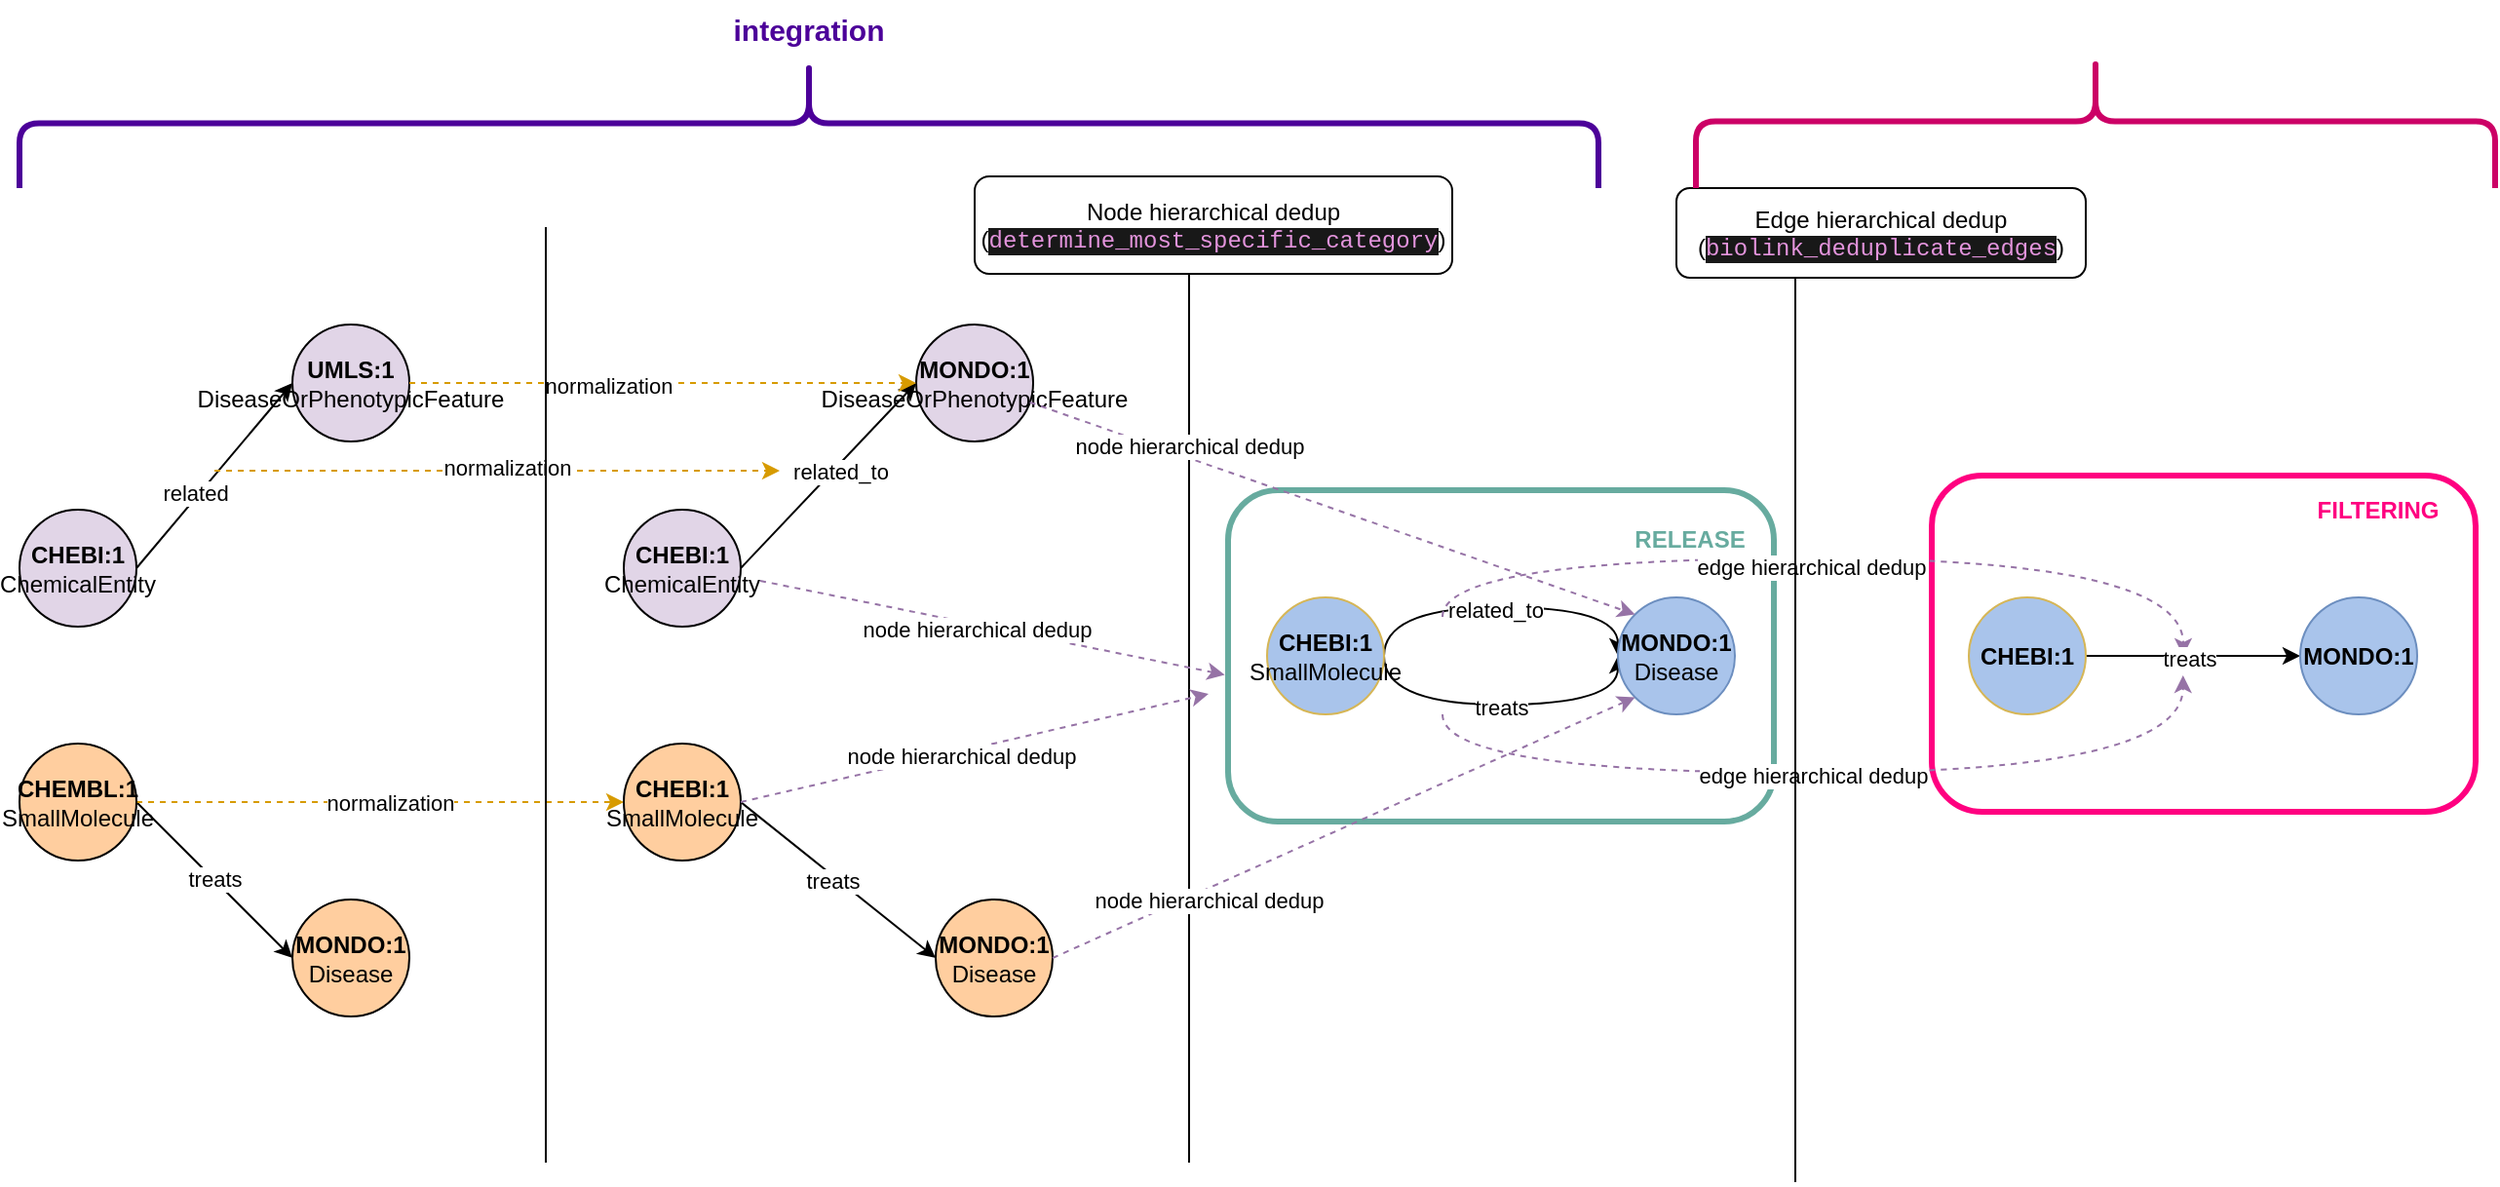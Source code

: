 <mxfile>
    <diagram name="Page-1" id="EOQ1mQuRTkzZq5WZiUtS">
        <mxGraphModel dx="468" dy="-599" grid="1" gridSize="10" guides="1" tooltips="1" connect="1" arrows="1" fold="1" page="1" pageScale="1" pageWidth="827" pageHeight="1169" math="0" shadow="0">
            <root>
                <mxCell id="0"/>
                <mxCell id="1" parent="0"/>
                <mxCell id="XqBBn5qqIs2NIF__hwd7-95" value="" style="rounded=1;whiteSpace=wrap;html=1;fillColor=none;fontColor=#333333;strokeColor=#67AB9F;strokeWidth=3;" parent="1" vertex="1">
                    <mxGeometry x="650" y="1441.5" width="280" height="170" as="geometry"/>
                </mxCell>
                <mxCell id="XqBBn5qqIs2NIF__hwd7-96" style="rounded=0;orthogonalLoop=1;jettySize=auto;html=1;exitX=1;exitY=0.5;exitDx=0;exitDy=0;entryX=0;entryY=0.5;entryDx=0;entryDy=0;" parent="1" source="XqBBn5qqIs2NIF__hwd7-98" target="XqBBn5qqIs2NIF__hwd7-99" edge="1">
                    <mxGeometry relative="1" as="geometry">
                        <mxPoint x="151.842" y="1430.571" as="targetPoint"/>
                    </mxGeometry>
                </mxCell>
                <mxCell id="XqBBn5qqIs2NIF__hwd7-97" value="related" style="edgeLabel;html=1;align=center;verticalAlign=middle;resizable=0;points=[];" parent="XqBBn5qqIs2NIF__hwd7-96" vertex="1" connectable="0">
                    <mxGeometry x="-0.208" y="2" relative="1" as="geometry">
                        <mxPoint as="offset"/>
                    </mxGeometry>
                </mxCell>
                <mxCell id="XqBBn5qqIs2NIF__hwd7-98" value="CHEBI:1&lt;div&gt;&lt;span style=&quot;font-weight: normal;&quot;&gt;ChemicalEntity&lt;/span&gt;&lt;/div&gt;" style="ellipse;whiteSpace=wrap;html=1;aspect=fixed;fillColor=#E1D5E7;strokeColor=#000000;fontStyle=1" parent="1" vertex="1">
                    <mxGeometry x="30" y="1451.5" width="60" height="60" as="geometry"/>
                </mxCell>
                <mxCell id="XqBBn5qqIs2NIF__hwd7-99" value="UMLS:1&lt;div&gt;&lt;span style=&quot;font-family: sans-serif; font-weight: 400; text-align: start; text-wrap-mode: nowrap;&quot;&gt;DiseaseOrPhenotypicFeature&lt;/span&gt;&lt;/div&gt;" style="ellipse;whiteSpace=wrap;html=1;aspect=fixed;fillColor=#E1D5E7;strokeColor=#000000;fontStyle=1" parent="1" vertex="1">
                    <mxGeometry x="170" y="1356.5" width="60" height="60" as="geometry"/>
                </mxCell>
                <mxCell id="XqBBn5qqIs2NIF__hwd7-100" value="treats" style="rounded=0;orthogonalLoop=1;jettySize=auto;html=1;exitX=1;exitY=0.5;exitDx=0;exitDy=0;entryX=0;entryY=0.5;entryDx=0;entryDy=0;" parent="1" source="XqBBn5qqIs2NIF__hwd7-103" target="XqBBn5qqIs2NIF__hwd7-104" edge="1">
                    <mxGeometry relative="1" as="geometry"/>
                </mxCell>
                <mxCell id="XqBBn5qqIs2NIF__hwd7-101" style="edgeStyle=none;rounded=0;orthogonalLoop=1;jettySize=auto;html=1;exitX=1;exitY=0.5;exitDx=0;exitDy=0;entryX=0;entryY=0.5;entryDx=0;entryDy=0;fillColor=#ffe6cc;strokeColor=#d79b00;dashed=1;" parent="1" source="XqBBn5qqIs2NIF__hwd7-103" target="XqBBn5qqIs2NIF__hwd7-111" edge="1">
                    <mxGeometry relative="1" as="geometry"/>
                </mxCell>
                <mxCell id="XqBBn5qqIs2NIF__hwd7-102" value="normalization" style="edgeLabel;html=1;align=center;verticalAlign=middle;resizable=0;points=[];" parent="XqBBn5qqIs2NIF__hwd7-101" vertex="1" connectable="0">
                    <mxGeometry x="-0.026" y="3" relative="1" as="geometry">
                        <mxPoint x="8" y="3" as="offset"/>
                    </mxGeometry>
                </mxCell>
                <mxCell id="XqBBn5qqIs2NIF__hwd7-103" value="CHEMBL:1&lt;div&gt;&lt;span style=&quot;font-weight: normal;&quot;&gt;SmallMolecule&lt;/span&gt;&lt;/div&gt;" style="ellipse;whiteSpace=wrap;html=1;aspect=fixed;fillColor=#FFCE9F;strokeColor=#000000;fontStyle=1" parent="1" vertex="1">
                    <mxGeometry x="30" y="1571.5" width="60" height="60" as="geometry"/>
                </mxCell>
                <mxCell id="XqBBn5qqIs2NIF__hwd7-104" value="MONDO:1&lt;div&gt;&lt;span style=&quot;font-weight: 400;&quot;&gt;Disease&lt;/span&gt;&lt;/div&gt;" style="ellipse;whiteSpace=wrap;html=1;aspect=fixed;fillColor=#FFCE9F;strokeColor=#000000;fontStyle=1" parent="1" vertex="1">
                    <mxGeometry x="170" y="1651.5" width="60" height="60" as="geometry"/>
                </mxCell>
                <mxCell id="XqBBn5qqIs2NIF__hwd7-105" style="rounded=0;orthogonalLoop=1;jettySize=auto;html=1;exitX=1;exitY=0.5;exitDx=0;exitDy=0;entryX=0;entryY=0.5;entryDx=0;entryDy=0;" parent="1" source="XqBBn5qqIs2NIF__hwd7-107" target="XqBBn5qqIs2NIF__hwd7-108" edge="1">
                    <mxGeometry relative="1" as="geometry">
                        <mxPoint x="461.842" y="1430.571" as="targetPoint"/>
                    </mxGeometry>
                </mxCell>
                <mxCell id="XqBBn5qqIs2NIF__hwd7-106" value="related_to" style="edgeLabel;html=1;align=center;verticalAlign=middle;resizable=0;points=[];" parent="XqBBn5qqIs2NIF__hwd7-105" vertex="1" connectable="0">
                    <mxGeometry x="0.082" y="-2" relative="1" as="geometry">
                        <mxPoint as="offset"/>
                    </mxGeometry>
                </mxCell>
                <mxCell id="XqBBn5qqIs2NIF__hwd7-107" value="CHEBI:1&lt;div&gt;&lt;span style=&quot;font-weight: 400;&quot;&gt;ChemicalEntity&lt;/span&gt;&lt;/div&gt;" style="ellipse;whiteSpace=wrap;html=1;aspect=fixed;fillColor=#E1D5E7;strokeColor=#000000;fontStyle=1" parent="1" vertex="1">
                    <mxGeometry x="340" y="1451.5" width="60" height="60" as="geometry"/>
                </mxCell>
                <mxCell id="XqBBn5qqIs2NIF__hwd7-108" value="MONDO:1&lt;div&gt;&lt;span style=&quot;font-family: sans-serif; font-weight: 400; text-align: start; text-wrap-mode: nowrap;&quot;&gt;DiseaseOrPhenotypicFeature&lt;/span&gt;&lt;/div&gt;" style="ellipse;whiteSpace=wrap;html=1;aspect=fixed;fillColor=#E1D5E7;strokeColor=#000000;fontStyle=1" parent="1" vertex="1">
                    <mxGeometry x="490" y="1356.5" width="60" height="60" as="geometry"/>
                </mxCell>
                <mxCell id="XqBBn5qqIs2NIF__hwd7-109" style="rounded=0;orthogonalLoop=1;jettySize=auto;html=1;exitX=1;exitY=0.5;exitDx=0;exitDy=0;entryX=0;entryY=0.5;entryDx=0;entryDy=0;" parent="1" source="XqBBn5qqIs2NIF__hwd7-111" target="XqBBn5qqIs2NIF__hwd7-112" edge="1">
                    <mxGeometry relative="1" as="geometry"/>
                </mxCell>
                <mxCell id="XqBBn5qqIs2NIF__hwd7-110" value="treats" style="edgeLabel;html=1;align=center;verticalAlign=middle;resizable=0;points=[];" parent="XqBBn5qqIs2NIF__hwd7-109" vertex="1" connectable="0">
                    <mxGeometry x="-0.041" y="-2" relative="1" as="geometry">
                        <mxPoint as="offset"/>
                    </mxGeometry>
                </mxCell>
                <mxCell id="XqBBn5qqIs2NIF__hwd7-111" value="CHEBI:1&lt;div&gt;&lt;span style=&quot;font-weight: 400;&quot;&gt;SmallMolecule&lt;/span&gt;&lt;/div&gt;" style="ellipse;whiteSpace=wrap;html=1;aspect=fixed;fillColor=#FFCE9F;strokeColor=#000000;fontStyle=1" parent="1" vertex="1">
                    <mxGeometry x="340" y="1571.5" width="60" height="60" as="geometry"/>
                </mxCell>
                <mxCell id="XqBBn5qqIs2NIF__hwd7-112" value="MONDO:1&lt;div&gt;&lt;span style=&quot;font-weight: 400;&quot;&gt;Disease&lt;/span&gt;&lt;/div&gt;" style="ellipse;whiteSpace=wrap;html=1;aspect=fixed;fillColor=#FFCE9F;strokeColor=#000000;fontStyle=1" parent="1" vertex="1">
                    <mxGeometry x="500" y="1651.5" width="60" height="60" as="geometry"/>
                </mxCell>
                <mxCell id="XqBBn5qqIs2NIF__hwd7-113" style="rounded=0;orthogonalLoop=1;jettySize=auto;html=1;exitX=1;exitY=0.5;exitDx=0;exitDy=0;entryX=0;entryY=0.5;entryDx=0;entryDy=0;edgeStyle=orthogonalEdgeStyle;curved=1;" parent="1" source="XqBBn5qqIs2NIF__hwd7-117" target="XqBBn5qqIs2NIF__hwd7-118" edge="1">
                    <mxGeometry relative="1" as="geometry">
                        <mxPoint x="921.842" y="1405.571" as="targetPoint"/>
                        <Array as="points">
                            <mxPoint x="730" y="1501.5"/>
                            <mxPoint x="850" y="1501.5"/>
                        </Array>
                    </mxGeometry>
                </mxCell>
                <mxCell id="XqBBn5qqIs2NIF__hwd7-114" value="related_to" style="edgeLabel;html=1;align=center;verticalAlign=middle;resizable=0;points=[];" parent="XqBBn5qqIs2NIF__hwd7-113" vertex="1" connectable="0">
                    <mxGeometry x="-0.044" y="-1" relative="1" as="geometry">
                        <mxPoint as="offset"/>
                    </mxGeometry>
                </mxCell>
                <mxCell id="XqBBn5qqIs2NIF__hwd7-115" style="edgeStyle=orthogonalEdgeStyle;rounded=0;orthogonalLoop=1;jettySize=auto;html=1;exitX=1;exitY=0.5;exitDx=0;exitDy=0;entryX=0;entryY=0.5;entryDx=0;entryDy=0;curved=1;" parent="1" source="XqBBn5qqIs2NIF__hwd7-117" target="XqBBn5qqIs2NIF__hwd7-118" edge="1">
                    <mxGeometry relative="1" as="geometry">
                        <Array as="points">
                            <mxPoint x="730" y="1551.5"/>
                            <mxPoint x="850" y="1551.5"/>
                        </Array>
                    </mxGeometry>
                </mxCell>
                <mxCell id="XqBBn5qqIs2NIF__hwd7-116" value="treats" style="edgeLabel;html=1;align=center;verticalAlign=middle;resizable=0;points=[];" parent="XqBBn5qqIs2NIF__hwd7-115" vertex="1" connectable="0">
                    <mxGeometry x="-0.008" y="-1" relative="1" as="geometry">
                        <mxPoint as="offset"/>
                    </mxGeometry>
                </mxCell>
                <mxCell id="XqBBn5qqIs2NIF__hwd7-117" value="CHEBI:1&lt;div&gt;&lt;span style=&quot;font-weight: 400;&quot;&gt;SmallMolecule&lt;/span&gt;&lt;/div&gt;" style="ellipse;whiteSpace=wrap;html=1;aspect=fixed;fillColor=#A9C4EB;strokeColor=#d6b656;fontStyle=1" parent="1" vertex="1">
                    <mxGeometry x="670" y="1496.5" width="60" height="60" as="geometry"/>
                </mxCell>
                <mxCell id="XqBBn5qqIs2NIF__hwd7-118" value="MONDO:1&lt;div&gt;&lt;span style=&quot;font-weight: 400;&quot;&gt;Disease&lt;/span&gt;&lt;/div&gt;" style="ellipse;whiteSpace=wrap;html=1;aspect=fixed;fillColor=#A9C4EB;strokeColor=#6c8ebf;fontStyle=1" parent="1" vertex="1">
                    <mxGeometry x="850" y="1496.5" width="60" height="60" as="geometry"/>
                </mxCell>
                <mxCell id="XqBBn5qqIs2NIF__hwd7-119" style="edgeStyle=none;rounded=0;orthogonalLoop=1;jettySize=auto;html=1;exitX=1;exitY=0.5;exitDx=0;exitDy=0;fillColor=#ffe6cc;strokeColor=#d79b00;dashed=1;entryX=0;entryY=0.5;entryDx=0;entryDy=0;" parent="1" source="XqBBn5qqIs2NIF__hwd7-99" target="XqBBn5qqIs2NIF__hwd7-108" edge="1">
                    <mxGeometry relative="1" as="geometry">
                        <mxPoint x="220" y="1401.5" as="sourcePoint"/>
                        <mxPoint x="460" y="1431.5" as="targetPoint"/>
                    </mxGeometry>
                </mxCell>
                <mxCell id="XqBBn5qqIs2NIF__hwd7-120" value="normalization" style="edgeLabel;html=1;align=center;verticalAlign=middle;resizable=0;points=[];" parent="XqBBn5qqIs2NIF__hwd7-119" vertex="1" connectable="0">
                    <mxGeometry x="-0.221" y="-1" relative="1" as="geometry">
                        <mxPoint as="offset"/>
                    </mxGeometry>
                </mxCell>
                <mxCell id="XqBBn5qqIs2NIF__hwd7-121" style="edgeStyle=none;rounded=0;orthogonalLoop=1;jettySize=auto;html=1;fillColor=#ffe6cc;strokeColor=#d79b00;dashed=1;" parent="1" edge="1">
                    <mxGeometry relative="1" as="geometry">
                        <mxPoint x="130" y="1431.5" as="sourcePoint"/>
                        <mxPoint x="420" y="1431.5" as="targetPoint"/>
                    </mxGeometry>
                </mxCell>
                <mxCell id="XqBBn5qqIs2NIF__hwd7-122" value="normalization" style="edgeLabel;html=1;align=center;verticalAlign=middle;resizable=0;points=[];" parent="XqBBn5qqIs2NIF__hwd7-121" vertex="1" connectable="0">
                    <mxGeometry x="-0.11" y="2" relative="1" as="geometry">
                        <mxPoint x="21" as="offset"/>
                    </mxGeometry>
                </mxCell>
                <mxCell id="XqBBn5qqIs2NIF__hwd7-123" value="" style="rounded=1;whiteSpace=wrap;html=1;fillColor=none;strokeColor=#FF0080;strokeWidth=3;" parent="1" vertex="1">
                    <mxGeometry x="1011" y="1434" width="279" height="172.5" as="geometry"/>
                </mxCell>
                <mxCell id="XqBBn5qqIs2NIF__hwd7-124" value="&lt;b&gt;&lt;font style=&quot;&quot;&gt;FILTERING&lt;/font&gt;&lt;/b&gt;" style="text;html=1;align=center;verticalAlign=middle;whiteSpace=wrap;rounded=0;fontColor=#FF0080;" parent="1" vertex="1">
                    <mxGeometry x="1210" y="1436.5" width="60" height="30" as="geometry"/>
                </mxCell>
                <mxCell id="XqBBn5qqIs2NIF__hwd7-125" value="" style="endArrow=classic;html=1;rounded=0;dashed=1;fillColor=#e1d5e7;strokeColor=#9673a6;edgeStyle=orthogonalEdgeStyle;curved=1;" parent="1" edge="1">
                    <mxGeometry width="50" height="50" relative="1" as="geometry">
                        <mxPoint x="760" y="1506.5" as="sourcePoint"/>
                        <mxPoint x="1140" y="1526.5" as="targetPoint"/>
                        <Array as="points">
                            <mxPoint x="760" y="1476.5"/>
                        </Array>
                    </mxGeometry>
                </mxCell>
                <mxCell id="XqBBn5qqIs2NIF__hwd7-126" value="edge hierarchical dedup" style="edgeLabel;html=1;align=center;verticalAlign=middle;resizable=0;points=[];" parent="XqBBn5qqIs2NIF__hwd7-125" vertex="1" connectable="0">
                    <mxGeometry x="-0.052" y="-4" relative="1" as="geometry">
                        <mxPoint x="1" as="offset"/>
                    </mxGeometry>
                </mxCell>
                <mxCell id="XqBBn5qqIs2NIF__hwd7-127" style="rounded=0;orthogonalLoop=1;jettySize=auto;html=1;exitX=1;exitY=0.5;exitDx=0;exitDy=0;entryX=0;entryY=0.5;entryDx=0;entryDy=0;" parent="1" source="XqBBn5qqIs2NIF__hwd7-129" target="XqBBn5qqIs2NIF__hwd7-130" edge="1">
                    <mxGeometry relative="1" as="geometry">
                        <mxPoint x="1271.842" y="1405.571" as="targetPoint"/>
                    </mxGeometry>
                </mxCell>
                <mxCell id="XqBBn5qqIs2NIF__hwd7-128" value="treats" style="edgeLabel;html=1;align=center;verticalAlign=middle;resizable=0;points=[];" parent="XqBBn5qqIs2NIF__hwd7-127" vertex="1" connectable="0">
                    <mxGeometry x="-0.044" y="-1" relative="1" as="geometry">
                        <mxPoint as="offset"/>
                    </mxGeometry>
                </mxCell>
                <mxCell id="XqBBn5qqIs2NIF__hwd7-129" value="CHEBI:1" style="ellipse;whiteSpace=wrap;html=1;aspect=fixed;fillColor=#A9C4EB;strokeColor=#d6b656;fontStyle=1" parent="1" vertex="1">
                    <mxGeometry x="1030" y="1496.5" width="60" height="60" as="geometry"/>
                </mxCell>
                <mxCell id="XqBBn5qqIs2NIF__hwd7-130" value="MONDO:1" style="ellipse;whiteSpace=wrap;html=1;aspect=fixed;fillColor=#A9C4EB;strokeColor=#6c8ebf;fontStyle=1" parent="1" vertex="1">
                    <mxGeometry x="1200" y="1496.5" width="60" height="60" as="geometry"/>
                </mxCell>
                <mxCell id="XqBBn5qqIs2NIF__hwd7-131" value="" style="endArrow=classic;html=1;rounded=0;dashed=1;fillColor=#e1d5e7;strokeColor=#9673a6;edgeStyle=orthogonalEdgeStyle;curved=1;entryX=0.462;entryY=0.594;entryDx=0;entryDy=0;entryPerimeter=0;" parent="1" target="XqBBn5qqIs2NIF__hwd7-123" edge="1">
                    <mxGeometry width="50" height="50" relative="1" as="geometry">
                        <mxPoint x="760" y="1556.5" as="sourcePoint"/>
                        <mxPoint x="1080" y="1536.5" as="targetPoint"/>
                        <Array as="points">
                            <mxPoint x="760" y="1586.5"/>
                            <mxPoint x="1140" y="1586.5"/>
                        </Array>
                    </mxGeometry>
                </mxCell>
                <mxCell id="XqBBn5qqIs2NIF__hwd7-132" value="edge hierarchical dedup" style="edgeLabel;html=1;align=center;verticalAlign=middle;resizable=0;points=[];" parent="XqBBn5qqIs2NIF__hwd7-131" vertex="1" connectable="0">
                    <mxGeometry x="-0.116" y="-1" relative="1" as="geometry">
                        <mxPoint x="16" as="offset"/>
                    </mxGeometry>
                </mxCell>
                <mxCell id="XqBBn5qqIs2NIF__hwd7-133" value="" style="endArrow=none;html=1;rounded=0;" parent="1" edge="1">
                    <mxGeometry width="50" height="50" relative="1" as="geometry">
                        <mxPoint x="300" y="1786.5" as="sourcePoint"/>
                        <mxPoint x="300" y="1306.5" as="targetPoint"/>
                    </mxGeometry>
                </mxCell>
                <mxCell id="XqBBn5qqIs2NIF__hwd7-134" value="" style="endArrow=none;html=1;rounded=0;" parent="1" edge="1">
                    <mxGeometry width="50" height="50" relative="1" as="geometry">
                        <mxPoint x="630" y="1786.5" as="sourcePoint"/>
                        <mxPoint x="630" y="1306.5" as="targetPoint"/>
                    </mxGeometry>
                </mxCell>
                <mxCell id="XqBBn5qqIs2NIF__hwd7-135" value="" style="endArrow=none;html=1;rounded=0;" parent="1" edge="1">
                    <mxGeometry width="50" height="50" relative="1" as="geometry">
                        <mxPoint x="941" y="1796.5" as="sourcePoint"/>
                        <mxPoint x="941" y="1316.5" as="targetPoint"/>
                    </mxGeometry>
                </mxCell>
                <mxCell id="XqBBn5qqIs2NIF__hwd7-136" value="Node hierarchical dedup&lt;div&gt;(&lt;span style=&quot;color: rgb(227, 148, 220); background-color: rgb(24, 24, 24); font-family: Menlo, Monaco, &amp;quot;Courier New&amp;quot;, monospace; white-space: pre;&quot;&gt;determine_most_specific_category&lt;/span&gt;&lt;span style=&quot;background-color: transparent; color: light-dark(rgb(0, 0, 0), rgb(255, 255, 255));&quot;&gt;)&lt;/span&gt;&lt;br&gt;&lt;/div&gt;" style="rounded=1;whiteSpace=wrap;html=1;" parent="1" vertex="1">
                    <mxGeometry x="520" y="1280.5" width="245" height="50" as="geometry"/>
                </mxCell>
                <mxCell id="XqBBn5qqIs2NIF__hwd7-137" value="&lt;b&gt;&lt;font style=&quot;color: rgb(103, 171, 159);&quot;&gt;RELEASE&lt;/font&gt;&lt;/b&gt;" style="text;html=1;align=center;verticalAlign=middle;whiteSpace=wrap;rounded=0;" parent="1" vertex="1">
                    <mxGeometry x="857" y="1451.5" width="60" height="30" as="geometry"/>
                </mxCell>
                <mxCell id="XqBBn5qqIs2NIF__hwd7-138" value="Edge hierarchical dedup&lt;div&gt;(&lt;span style=&quot;color: rgb(227, 148, 220); background-color: rgb(24, 24, 24); font-family: Menlo, Monaco, &amp;quot;Courier New&amp;quot;, monospace; white-space: pre;&quot;&gt;biolink_deduplicate_edges&lt;/span&gt;&lt;span style=&quot;background-color: transparent; color: light-dark(rgb(0, 0, 0), rgb(255, 255, 255));&quot;&gt;)&lt;/span&gt;&lt;br&gt;&lt;/div&gt;" style="rounded=1;whiteSpace=wrap;html=1;" parent="1" vertex="1">
                    <mxGeometry x="880" y="1286.5" width="210" height="46" as="geometry"/>
                </mxCell>
                <mxCell id="XqBBn5qqIs2NIF__hwd7-139" value="" style="shape=curlyBracket;whiteSpace=wrap;html=1;rounded=1;labelPosition=left;verticalLabelPosition=middle;align=center;verticalAlign=middle;direction=south;fontColor=#4C0099;strokeColor=light-dark(#4c0099, #ededed);strokeWidth=3;" parent="1" vertex="1">
                    <mxGeometry x="30" y="1220" width="810" height="66.5" as="geometry"/>
                </mxCell>
                <mxCell id="XqBBn5qqIs2NIF__hwd7-140" value="integration" style="text;html=1;align=center;verticalAlign=middle;whiteSpace=wrap;rounded=0;fontSize=15;fontStyle=1;fontColor=#4C0099;" parent="1" vertex="1">
                    <mxGeometry x="405" y="1190" width="60" height="30" as="geometry"/>
                </mxCell>
                <mxCell id="XqBBn5qqIs2NIF__hwd7-141" value="" style="shape=curlyBracket;whiteSpace=wrap;html=1;rounded=1;labelPosition=left;verticalLabelPosition=middle;align=center;verticalAlign=middle;direction=south;fontColor=#4C0099;strokeColor=light-dark(#CC0066,#EDEDED);strokeWidth=3;" parent="1" vertex="1">
                    <mxGeometry x="890" y="1218" width="410" height="68.5" as="geometry"/>
                </mxCell>
                <mxCell id="XqBBn5qqIs2NIF__hwd7-142" style="edgeStyle=none;rounded=0;orthogonalLoop=1;jettySize=auto;html=1;entryX=-0.006;entryY=0.557;entryDx=0;entryDy=0;fillColor=#e1d5e7;strokeColor=#9673a6;dashed=1;entryPerimeter=0;" parent="1" target="XqBBn5qqIs2NIF__hwd7-95" edge="1">
                    <mxGeometry relative="1" as="geometry">
                        <mxPoint x="410" y="1488" as="sourcePoint"/>
                        <mxPoint x="540" y="1260.5" as="targetPoint"/>
                    </mxGeometry>
                </mxCell>
                <mxCell id="XqBBn5qqIs2NIF__hwd7-143" value="node hierarchical dedup" style="edgeLabel;html=1;align=center;verticalAlign=middle;resizable=0;points=[];" parent="XqBBn5qqIs2NIF__hwd7-142" vertex="1" connectable="0">
                    <mxGeometry x="-0.065" y="-2" relative="1" as="geometry">
                        <mxPoint as="offset"/>
                    </mxGeometry>
                </mxCell>
                <mxCell id="XqBBn5qqIs2NIF__hwd7-144" style="edgeStyle=none;rounded=0;orthogonalLoop=1;jettySize=auto;html=1;entryX=0;entryY=0;entryDx=0;entryDy=0;fillColor=#e1d5e7;strokeColor=#9673a6;dashed=1;" parent="1" source="XqBBn5qqIs2NIF__hwd7-108" target="XqBBn5qqIs2NIF__hwd7-118" edge="1">
                    <mxGeometry relative="1" as="geometry">
                        <mxPoint x="420" y="1498" as="sourcePoint"/>
                        <mxPoint x="658" y="1546" as="targetPoint"/>
                    </mxGeometry>
                </mxCell>
                <mxCell id="XqBBn5qqIs2NIF__hwd7-145" value="node hierarchical dedup" style="edgeLabel;html=1;align=center;verticalAlign=middle;resizable=0;points=[];" parent="XqBBn5qqIs2NIF__hwd7-144" vertex="1" connectable="0">
                    <mxGeometry x="-0.065" y="-2" relative="1" as="geometry">
                        <mxPoint x="-63" y="-31" as="offset"/>
                    </mxGeometry>
                </mxCell>
                <mxCell id="XqBBn5qqIs2NIF__hwd7-146" style="edgeStyle=none;rounded=0;orthogonalLoop=1;jettySize=auto;html=1;fillColor=#e1d5e7;strokeColor=#9673a6;dashed=1;exitX=1;exitY=0.5;exitDx=0;exitDy=0;" parent="1" source="XqBBn5qqIs2NIF__hwd7-111" edge="1">
                    <mxGeometry relative="1" as="geometry">
                        <mxPoint x="420" y="1498" as="sourcePoint"/>
                        <mxPoint x="640" y="1546" as="targetPoint"/>
                    </mxGeometry>
                </mxCell>
                <mxCell id="XqBBn5qqIs2NIF__hwd7-147" value="node hierarchical dedup" style="edgeLabel;html=1;align=center;verticalAlign=middle;resizable=0;points=[];" parent="XqBBn5qqIs2NIF__hwd7-146" vertex="1" connectable="0">
                    <mxGeometry x="-0.065" y="-2" relative="1" as="geometry">
                        <mxPoint as="offset"/>
                    </mxGeometry>
                </mxCell>
                <mxCell id="XqBBn5qqIs2NIF__hwd7-148" style="edgeStyle=none;rounded=0;orthogonalLoop=1;jettySize=auto;html=1;fillColor=#e1d5e7;strokeColor=#9673a6;dashed=1;exitX=1;exitY=0.5;exitDx=0;exitDy=0;entryX=0;entryY=1;entryDx=0;entryDy=0;" parent="1" source="XqBBn5qqIs2NIF__hwd7-112" target="XqBBn5qqIs2NIF__hwd7-118" edge="1">
                    <mxGeometry relative="1" as="geometry">
                        <mxPoint x="430" y="1508" as="sourcePoint"/>
                        <mxPoint x="668" y="1556" as="targetPoint"/>
                    </mxGeometry>
                </mxCell>
                <mxCell id="XqBBn5qqIs2NIF__hwd7-149" value="node hierarchical dedup" style="edgeLabel;html=1;align=center;verticalAlign=middle;resizable=0;points=[];" parent="XqBBn5qqIs2NIF__hwd7-148" vertex="1" connectable="0">
                    <mxGeometry x="-0.065" y="-2" relative="1" as="geometry">
                        <mxPoint x="-61" y="31" as="offset"/>
                    </mxGeometry>
                </mxCell>
            </root>
        </mxGraphModel>
    </diagram>
</mxfile>